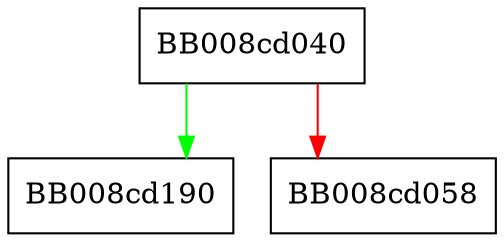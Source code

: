digraph __strlen_evex {
  node [shape="box"];
  graph [splines=ortho];
  BB008cd040 -> BB008cd190 [color="green"];
  BB008cd040 -> BB008cd058 [color="red"];
}